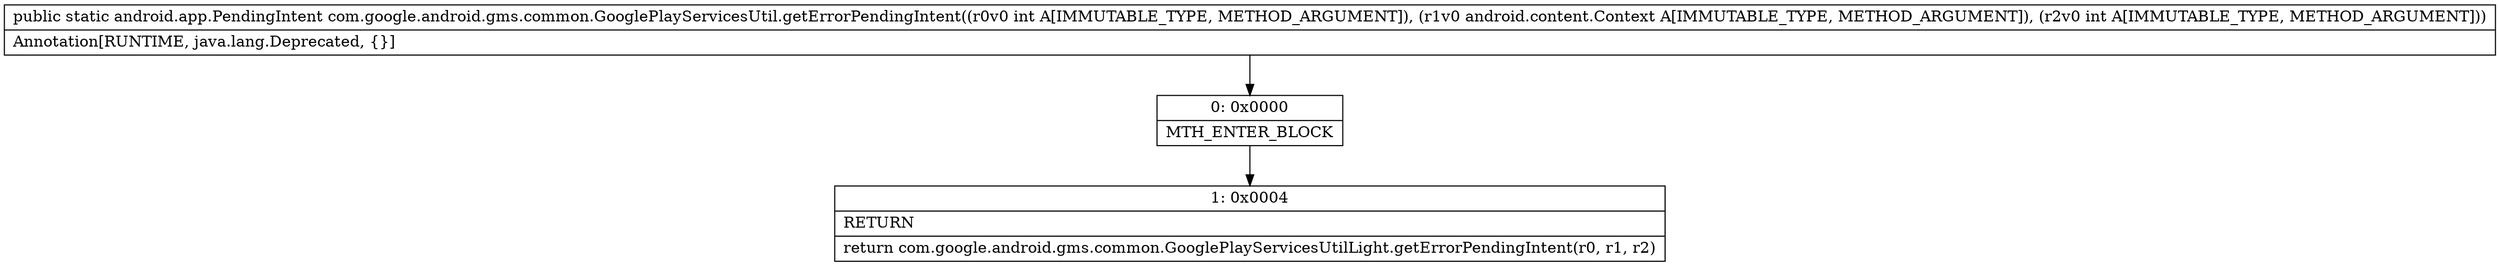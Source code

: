 digraph "CFG forcom.google.android.gms.common.GooglePlayServicesUtil.getErrorPendingIntent(ILandroid\/content\/Context;I)Landroid\/app\/PendingIntent;" {
Node_0 [shape=record,label="{0\:\ 0x0000|MTH_ENTER_BLOCK\l}"];
Node_1 [shape=record,label="{1\:\ 0x0004|RETURN\l|return com.google.android.gms.common.GooglePlayServicesUtilLight.getErrorPendingIntent(r0, r1, r2)\l}"];
MethodNode[shape=record,label="{public static android.app.PendingIntent com.google.android.gms.common.GooglePlayServicesUtil.getErrorPendingIntent((r0v0 int A[IMMUTABLE_TYPE, METHOD_ARGUMENT]), (r1v0 android.content.Context A[IMMUTABLE_TYPE, METHOD_ARGUMENT]), (r2v0 int A[IMMUTABLE_TYPE, METHOD_ARGUMENT]))  | Annotation[RUNTIME, java.lang.Deprecated, \{\}]\l}"];
MethodNode -> Node_0;
Node_0 -> Node_1;
}

